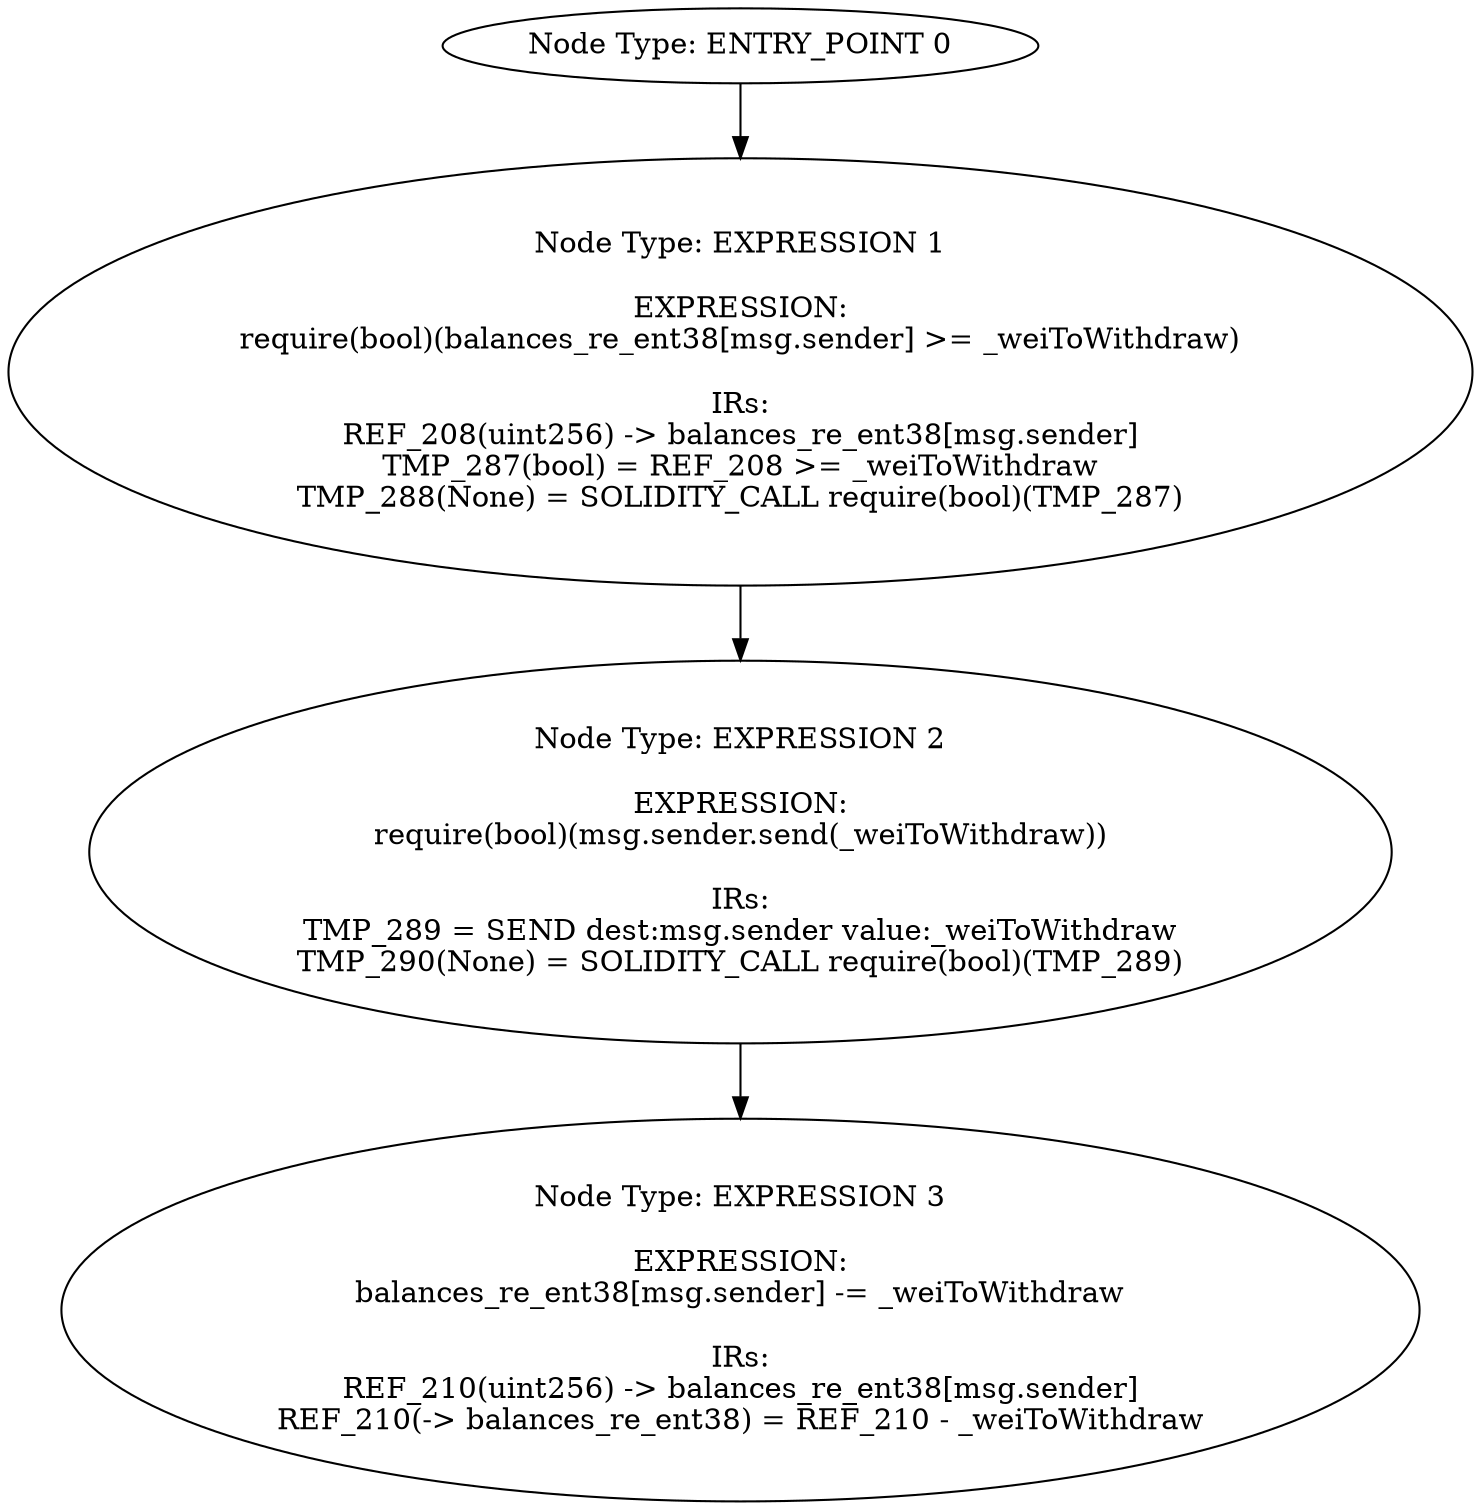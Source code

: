 digraph{
0[label="Node Type: ENTRY_POINT 0
"];
0->1;
1[label="Node Type: EXPRESSION 1

EXPRESSION:
require(bool)(balances_re_ent38[msg.sender] >= _weiToWithdraw)

IRs:
REF_208(uint256) -> balances_re_ent38[msg.sender]
TMP_287(bool) = REF_208 >= _weiToWithdraw
TMP_288(None) = SOLIDITY_CALL require(bool)(TMP_287)"];
1->2;
2[label="Node Type: EXPRESSION 2

EXPRESSION:
require(bool)(msg.sender.send(_weiToWithdraw))

IRs:
TMP_289 = SEND dest:msg.sender value:_weiToWithdraw
TMP_290(None) = SOLIDITY_CALL require(bool)(TMP_289)"];
2->3;
3[label="Node Type: EXPRESSION 3

EXPRESSION:
balances_re_ent38[msg.sender] -= _weiToWithdraw

IRs:
REF_210(uint256) -> balances_re_ent38[msg.sender]
REF_210(-> balances_re_ent38) = REF_210 - _weiToWithdraw"];
}
